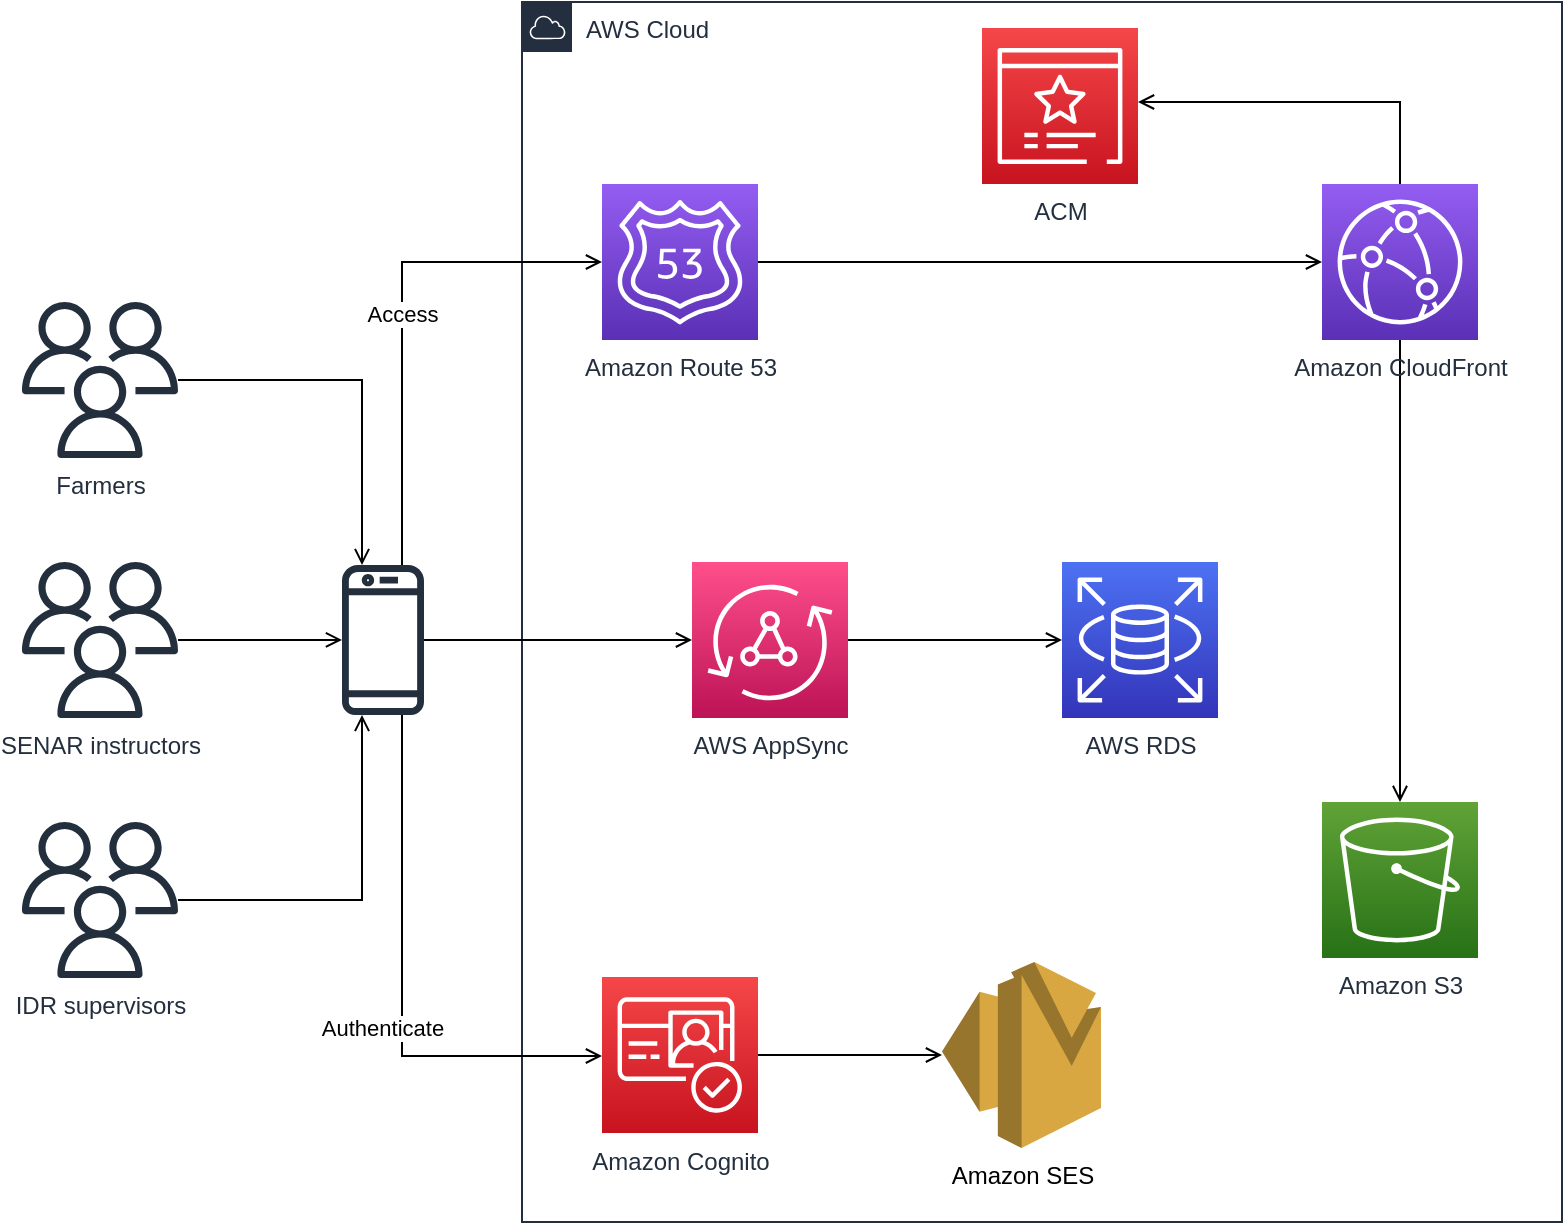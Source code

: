 <mxfile version="20.7.4" type="device"><diagram id="gSe3mrFghAWCKE8gGcyY" name="Page-1"><mxGraphModel dx="2074" dy="779" grid="1" gridSize="10" guides="1" tooltips="1" connect="1" arrows="1" fold="1" page="1" pageScale="1" pageWidth="827" pageHeight="1169" math="0" shadow="0"><root><mxCell id="0"/><mxCell id="1" parent="0"/><mxCell id="74vlraL5Z1qcSvkdkJ65-1" value="AWS Cloud" style="points=[[0,0],[0.25,0],[0.5,0],[0.75,0],[1,0],[1,0.25],[1,0.5],[1,0.75],[1,1],[0.75,1],[0.5,1],[0.25,1],[0,1],[0,0.75],[0,0.5],[0,0.25]];outlineConnect=0;gradientColor=none;html=1;whiteSpace=wrap;fontSize=12;fontStyle=0;container=1;pointerEvents=0;collapsible=0;recursiveResize=0;shape=mxgraph.aws4.group;grIcon=mxgraph.aws4.group_aws_cloud;strokeColor=#232F3E;fillColor=none;verticalAlign=top;align=left;spacingLeft=30;fontColor=#232F3E;dashed=0;" vertex="1" parent="1"><mxGeometry x="290" y="130" width="520" height="610" as="geometry"/></mxCell><mxCell id="74vlraL5Z1qcSvkdkJ65-16" style="edgeStyle=orthogonalEdgeStyle;rounded=0;orthogonalLoop=1;jettySize=auto;html=1;endArrow=open;endFill=0;" edge="1" parent="74vlraL5Z1qcSvkdkJ65-1" source="74vlraL5Z1qcSvkdkJ65-5" target="74vlraL5Z1qcSvkdkJ65-7"><mxGeometry relative="1" as="geometry"/></mxCell><mxCell id="74vlraL5Z1qcSvkdkJ65-5" value="Amazon Route 53" style="sketch=0;points=[[0,0,0],[0.25,0,0],[0.5,0,0],[0.75,0,0],[1,0,0],[0,1,0],[0.25,1,0],[0.5,1,0],[0.75,1,0],[1,1,0],[0,0.25,0],[0,0.5,0],[0,0.75,0],[1,0.25,0],[1,0.5,0],[1,0.75,0]];outlineConnect=0;fontColor=#232F3E;gradientColor=#945DF2;gradientDirection=north;fillColor=#5A30B5;strokeColor=#ffffff;dashed=0;verticalLabelPosition=bottom;verticalAlign=top;align=center;html=1;fontSize=12;fontStyle=0;aspect=fixed;shape=mxgraph.aws4.resourceIcon;resIcon=mxgraph.aws4.route_53;" vertex="1" parent="74vlraL5Z1qcSvkdkJ65-1"><mxGeometry x="40" y="91" width="78" height="78" as="geometry"/></mxCell><mxCell id="74vlraL5Z1qcSvkdkJ65-6" value="ACM" style="sketch=0;points=[[0,0,0],[0.25,0,0],[0.5,0,0],[0.75,0,0],[1,0,0],[0,1,0],[0.25,1,0],[0.5,1,0],[0.75,1,0],[1,1,0],[0,0.25,0],[0,0.5,0],[0,0.75,0],[1,0.25,0],[1,0.5,0],[1,0.75,0]];outlineConnect=0;fontColor=#232F3E;gradientColor=#F54749;gradientDirection=north;fillColor=#C7131F;strokeColor=#ffffff;dashed=0;verticalLabelPosition=bottom;verticalAlign=top;align=center;html=1;fontSize=12;fontStyle=0;aspect=fixed;shape=mxgraph.aws4.resourceIcon;resIcon=mxgraph.aws4.certificate_manager_3;" vertex="1" parent="74vlraL5Z1qcSvkdkJ65-1"><mxGeometry x="230" y="13" width="78" height="78" as="geometry"/></mxCell><mxCell id="74vlraL5Z1qcSvkdkJ65-17" style="edgeStyle=orthogonalEdgeStyle;rounded=0;orthogonalLoop=1;jettySize=auto;html=1;endArrow=open;endFill=0;" edge="1" parent="74vlraL5Z1qcSvkdkJ65-1" source="74vlraL5Z1qcSvkdkJ65-7" target="74vlraL5Z1qcSvkdkJ65-9"><mxGeometry x="-0.379" y="-29" relative="1" as="geometry"><mxPoint as="offset"/></mxGeometry></mxCell><mxCell id="74vlraL5Z1qcSvkdkJ65-34" style="edgeStyle=orthogonalEdgeStyle;rounded=0;orthogonalLoop=1;jettySize=auto;html=1;endArrow=open;endFill=0;" edge="1" parent="74vlraL5Z1qcSvkdkJ65-1" source="74vlraL5Z1qcSvkdkJ65-7" target="74vlraL5Z1qcSvkdkJ65-6"><mxGeometry relative="1" as="geometry"><Array as="points"><mxPoint x="439" y="50"/></Array></mxGeometry></mxCell><mxCell id="74vlraL5Z1qcSvkdkJ65-7" value="Amazon CloudFront" style="sketch=0;points=[[0,0,0],[0.25,0,0],[0.5,0,0],[0.75,0,0],[1,0,0],[0,1,0],[0.25,1,0],[0.5,1,0],[0.75,1,0],[1,1,0],[0,0.25,0],[0,0.5,0],[0,0.75,0],[1,0.25,0],[1,0.5,0],[1,0.75,0]];outlineConnect=0;fontColor=#232F3E;gradientColor=#945DF2;gradientDirection=north;fillColor=#5A30B5;strokeColor=#ffffff;dashed=0;verticalLabelPosition=bottom;verticalAlign=top;align=center;html=1;fontSize=12;fontStyle=0;aspect=fixed;shape=mxgraph.aws4.resourceIcon;resIcon=mxgraph.aws4.cloudfront;" vertex="1" parent="74vlraL5Z1qcSvkdkJ65-1"><mxGeometry x="400" y="91" width="78" height="78" as="geometry"/></mxCell><mxCell id="74vlraL5Z1qcSvkdkJ65-9" value="Amazon S3" style="sketch=0;points=[[0,0,0],[0.25,0,0],[0.5,0,0],[0.75,0,0],[1,0,0],[0,1,0],[0.25,1,0],[0.5,1,0],[0.75,1,0],[1,1,0],[0,0.25,0],[0,0.5,0],[0,0.75,0],[1,0.25,0],[1,0.5,0],[1,0.75,0]];outlineConnect=0;fontColor=#232F3E;gradientColor=#60A337;gradientDirection=north;fillColor=#277116;strokeColor=#ffffff;dashed=0;verticalLabelPosition=bottom;verticalAlign=top;align=center;html=1;fontSize=12;fontStyle=0;aspect=fixed;shape=mxgraph.aws4.resourceIcon;resIcon=mxgraph.aws4.s3;" vertex="1" parent="74vlraL5Z1qcSvkdkJ65-1"><mxGeometry x="400" y="400" width="78" height="78" as="geometry"/></mxCell><mxCell id="74vlraL5Z1qcSvkdkJ65-10" value="Amazon Cognito" style="sketch=0;points=[[0,0,0],[0.25,0,0],[0.5,0,0],[0.75,0,0],[1,0,0],[0,1,0],[0.25,1,0],[0.5,1,0],[0.75,1,0],[1,1,0],[0,0.25,0],[0,0.5,0],[0,0.75,0],[1,0.25,0],[1,0.5,0],[1,0.75,0]];outlineConnect=0;fontColor=#232F3E;gradientColor=#F54749;gradientDirection=north;fillColor=#C7131F;strokeColor=#ffffff;dashed=0;verticalLabelPosition=bottom;verticalAlign=top;align=center;html=1;fontSize=12;fontStyle=0;aspect=fixed;shape=mxgraph.aws4.resourceIcon;resIcon=mxgraph.aws4.cognito;" vertex="1" parent="74vlraL5Z1qcSvkdkJ65-1"><mxGeometry x="40" y="487.5" width="78" height="78" as="geometry"/></mxCell><mxCell id="74vlraL5Z1qcSvkdkJ65-11" value="Amazon SES" style="outlineConnect=0;dashed=0;verticalLabelPosition=bottom;verticalAlign=top;align=center;html=1;shape=mxgraph.aws3.ses;fillColor=#D9A741;gradientColor=none;" vertex="1" parent="74vlraL5Z1qcSvkdkJ65-1"><mxGeometry x="210" y="480" width="79.5" height="93" as="geometry"/></mxCell><mxCell id="74vlraL5Z1qcSvkdkJ65-20" style="edgeStyle=orthogonalEdgeStyle;rounded=0;orthogonalLoop=1;jettySize=auto;html=1;endArrow=open;endFill=0;" edge="1" parent="74vlraL5Z1qcSvkdkJ65-1" source="74vlraL5Z1qcSvkdkJ65-10" target="74vlraL5Z1qcSvkdkJ65-11"><mxGeometry relative="1" as="geometry"/></mxCell><mxCell id="74vlraL5Z1qcSvkdkJ65-12" value="AWS AppSync" style="sketch=0;points=[[0,0,0],[0.25,0,0],[0.5,0,0],[0.75,0,0],[1,0,0],[0,1,0],[0.25,1,0],[0.5,1,0],[0.75,1,0],[1,1,0],[0,0.25,0],[0,0.5,0],[0,0.75,0],[1,0.25,0],[1,0.5,0],[1,0.75,0]];outlineConnect=0;fontColor=#232F3E;gradientColor=#FF4F8B;gradientDirection=north;fillColor=#BC1356;strokeColor=#ffffff;dashed=0;verticalLabelPosition=bottom;verticalAlign=top;align=center;html=1;fontSize=12;fontStyle=0;aspect=fixed;shape=mxgraph.aws4.resourceIcon;resIcon=mxgraph.aws4.appsync;" vertex="1" parent="74vlraL5Z1qcSvkdkJ65-1"><mxGeometry x="85" y="280" width="78" height="78" as="geometry"/></mxCell><mxCell id="74vlraL5Z1qcSvkdkJ65-13" value="AWS RDS" style="sketch=0;points=[[0,0,0],[0.25,0,0],[0.5,0,0],[0.75,0,0],[1,0,0],[0,1,0],[0.25,1,0],[0.5,1,0],[0.75,1,0],[1,1,0],[0,0.25,0],[0,0.5,0],[0,0.75,0],[1,0.25,0],[1,0.5,0],[1,0.75,0]];outlineConnect=0;fontColor=#232F3E;gradientColor=#4D72F3;gradientDirection=north;fillColor=#3334B9;strokeColor=#ffffff;dashed=0;verticalLabelPosition=bottom;verticalAlign=top;align=center;html=1;fontSize=12;fontStyle=0;aspect=fixed;shape=mxgraph.aws4.resourceIcon;resIcon=mxgraph.aws4.rds;" vertex="1" parent="74vlraL5Z1qcSvkdkJ65-1"><mxGeometry x="270" y="280" width="78" height="78" as="geometry"/></mxCell><mxCell id="74vlraL5Z1qcSvkdkJ65-19" style="edgeStyle=orthogonalEdgeStyle;rounded=0;orthogonalLoop=1;jettySize=auto;html=1;endArrow=open;endFill=0;" edge="1" parent="74vlraL5Z1qcSvkdkJ65-1" source="74vlraL5Z1qcSvkdkJ65-12" target="74vlraL5Z1qcSvkdkJ65-13"><mxGeometry relative="1" as="geometry"/></mxCell><mxCell id="74vlraL5Z1qcSvkdkJ65-26" style="edgeStyle=orthogonalEdgeStyle;rounded=0;orthogonalLoop=1;jettySize=auto;html=1;endArrow=open;endFill=0;" edge="1" parent="1" source="74vlraL5Z1qcSvkdkJ65-2" target="74vlraL5Z1qcSvkdkJ65-31"><mxGeometry relative="1" as="geometry"><mxPoint x="229" y="425" as="targetPoint"/><Array as="points"><mxPoint x="210" y="319"/></Array></mxGeometry></mxCell><mxCell id="74vlraL5Z1qcSvkdkJ65-2" value="Farmers" style="sketch=0;outlineConnect=0;fontColor=#232F3E;gradientColor=none;fillColor=#232F3D;strokeColor=none;dashed=0;verticalLabelPosition=bottom;verticalAlign=top;align=center;html=1;fontSize=12;fontStyle=0;aspect=fixed;pointerEvents=1;shape=mxgraph.aws4.users;" vertex="1" parent="1"><mxGeometry x="40" y="280" width="78" height="78" as="geometry"/></mxCell><mxCell id="74vlraL5Z1qcSvkdkJ65-27" style="edgeStyle=orthogonalEdgeStyle;rounded=0;orthogonalLoop=1;jettySize=auto;html=1;endArrow=open;endFill=0;" edge="1" parent="1" source="74vlraL5Z1qcSvkdkJ65-3" target="74vlraL5Z1qcSvkdkJ65-31"><mxGeometry relative="1" as="geometry"><mxPoint x="191.922" y="449" as="targetPoint"/></mxGeometry></mxCell><mxCell id="74vlraL5Z1qcSvkdkJ65-3" value="SENAR instructors" style="sketch=0;outlineConnect=0;fontColor=#232F3E;gradientColor=none;fillColor=#232F3D;strokeColor=none;dashed=0;verticalLabelPosition=bottom;verticalAlign=top;align=center;html=1;fontSize=12;fontStyle=0;aspect=fixed;pointerEvents=1;shape=mxgraph.aws4.users;" vertex="1" parent="1"><mxGeometry x="40" y="410" width="78" height="78" as="geometry"/></mxCell><mxCell id="74vlraL5Z1qcSvkdkJ65-28" style="edgeStyle=orthogonalEdgeStyle;rounded=0;orthogonalLoop=1;jettySize=auto;html=1;endArrow=open;endFill=0;" edge="1" parent="1" source="74vlraL5Z1qcSvkdkJ65-4" target="74vlraL5Z1qcSvkdkJ65-31"><mxGeometry relative="1" as="geometry"><mxPoint x="229" y="473" as="targetPoint"/><Array as="points"><mxPoint x="210" y="579"/></Array></mxGeometry></mxCell><mxCell id="74vlraL5Z1qcSvkdkJ65-4" value="IDR supervisors" style="sketch=0;outlineConnect=0;fontColor=#232F3E;gradientColor=none;fillColor=#232F3D;strokeColor=none;dashed=0;verticalLabelPosition=bottom;verticalAlign=top;align=center;html=1;fontSize=12;fontStyle=0;aspect=fixed;pointerEvents=1;shape=mxgraph.aws4.users;" vertex="1" parent="1"><mxGeometry x="40" y="540" width="78" height="78" as="geometry"/></mxCell><mxCell id="74vlraL5Z1qcSvkdkJ65-29" value="Access" style="edgeStyle=orthogonalEdgeStyle;rounded=0;orthogonalLoop=1;jettySize=auto;html=1;entryX=0;entryY=0.5;entryDx=0;entryDy=0;entryPerimeter=0;endArrow=open;endFill=0;" edge="1" parent="1" source="74vlraL5Z1qcSvkdkJ65-31" target="74vlraL5Z1qcSvkdkJ65-5"><mxGeometry relative="1" as="geometry"><mxPoint x="250" y="425" as="sourcePoint"/><Array as="points"><mxPoint x="230" y="260"/></Array></mxGeometry></mxCell><mxCell id="74vlraL5Z1qcSvkdkJ65-30" value="Authenticate" style="edgeStyle=orthogonalEdgeStyle;rounded=0;orthogonalLoop=1;jettySize=auto;html=1;endArrow=open;endFill=0;" edge="1" parent="1" source="74vlraL5Z1qcSvkdkJ65-31" target="74vlraL5Z1qcSvkdkJ65-10"><mxGeometry x="0.158" y="-10" relative="1" as="geometry"><mxPoint x="260" y="473" as="sourcePoint"/><Array as="points"><mxPoint x="230" y="657"/></Array><mxPoint as="offset"/></mxGeometry></mxCell><mxCell id="74vlraL5Z1qcSvkdkJ65-35" style="edgeStyle=orthogonalEdgeStyle;rounded=0;orthogonalLoop=1;jettySize=auto;html=1;endArrow=open;endFill=0;" edge="1" parent="1" source="74vlraL5Z1qcSvkdkJ65-31" target="74vlraL5Z1qcSvkdkJ65-12"><mxGeometry relative="1" as="geometry"/></mxCell><mxCell id="74vlraL5Z1qcSvkdkJ65-31" value="" style="sketch=0;outlineConnect=0;fontColor=#232F3E;gradientColor=none;fillColor=#232F3D;strokeColor=none;dashed=0;verticalLabelPosition=bottom;verticalAlign=top;align=center;html=1;fontSize=12;fontStyle=0;aspect=fixed;pointerEvents=1;shape=mxgraph.aws4.mobile_client;" vertex="1" parent="1"><mxGeometry x="200" y="410" width="41" height="78" as="geometry"/></mxCell></root></mxGraphModel></diagram></mxfile>